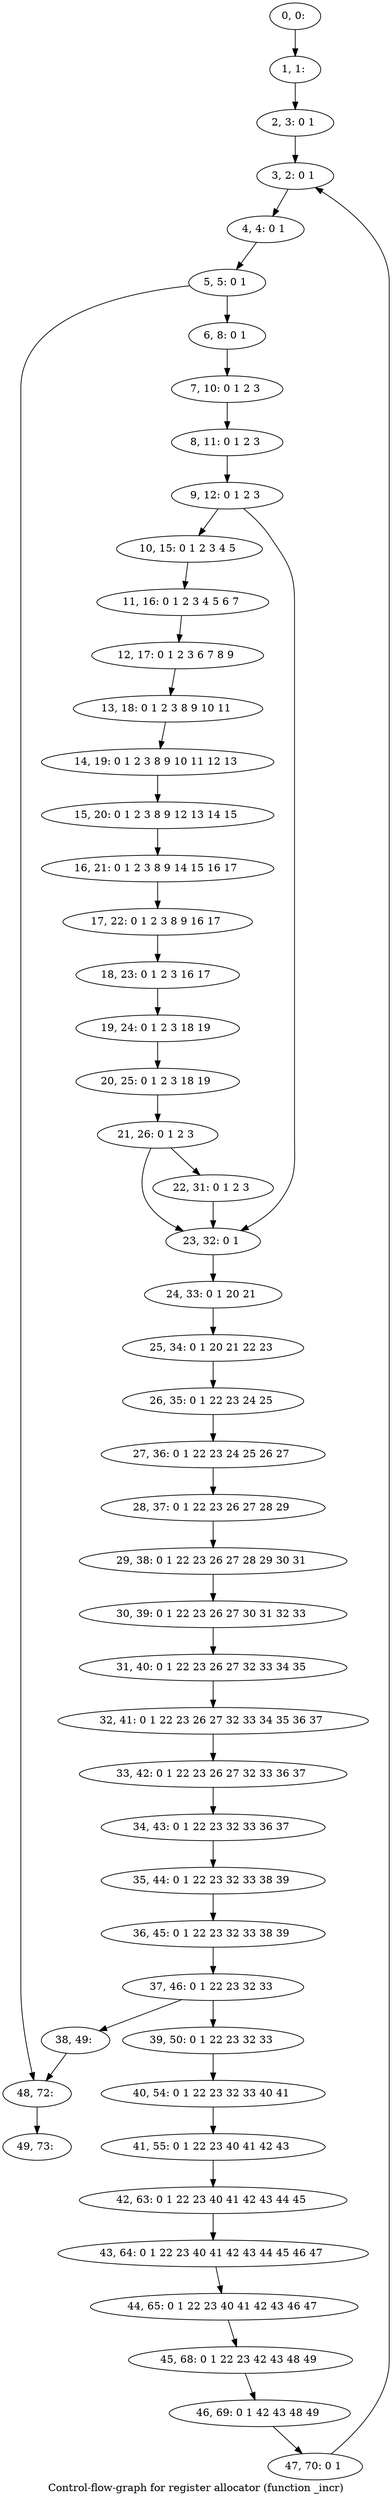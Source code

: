 digraph G {
graph [label="Control-flow-graph for register allocator (function _incr)"]
0[label="0, 0: "];
1[label="1, 1: "];
2[label="2, 3: 0 1 "];
3[label="3, 2: 0 1 "];
4[label="4, 4: 0 1 "];
5[label="5, 5: 0 1 "];
6[label="6, 8: 0 1 "];
7[label="7, 10: 0 1 2 3 "];
8[label="8, 11: 0 1 2 3 "];
9[label="9, 12: 0 1 2 3 "];
10[label="10, 15: 0 1 2 3 4 5 "];
11[label="11, 16: 0 1 2 3 4 5 6 7 "];
12[label="12, 17: 0 1 2 3 6 7 8 9 "];
13[label="13, 18: 0 1 2 3 8 9 10 11 "];
14[label="14, 19: 0 1 2 3 8 9 10 11 12 13 "];
15[label="15, 20: 0 1 2 3 8 9 12 13 14 15 "];
16[label="16, 21: 0 1 2 3 8 9 14 15 16 17 "];
17[label="17, 22: 0 1 2 3 8 9 16 17 "];
18[label="18, 23: 0 1 2 3 16 17 "];
19[label="19, 24: 0 1 2 3 18 19 "];
20[label="20, 25: 0 1 2 3 18 19 "];
21[label="21, 26: 0 1 2 3 "];
22[label="22, 31: 0 1 2 3 "];
23[label="23, 32: 0 1 "];
24[label="24, 33: 0 1 20 21 "];
25[label="25, 34: 0 1 20 21 22 23 "];
26[label="26, 35: 0 1 22 23 24 25 "];
27[label="27, 36: 0 1 22 23 24 25 26 27 "];
28[label="28, 37: 0 1 22 23 26 27 28 29 "];
29[label="29, 38: 0 1 22 23 26 27 28 29 30 31 "];
30[label="30, 39: 0 1 22 23 26 27 30 31 32 33 "];
31[label="31, 40: 0 1 22 23 26 27 32 33 34 35 "];
32[label="32, 41: 0 1 22 23 26 27 32 33 34 35 36 37 "];
33[label="33, 42: 0 1 22 23 26 27 32 33 36 37 "];
34[label="34, 43: 0 1 22 23 32 33 36 37 "];
35[label="35, 44: 0 1 22 23 32 33 38 39 "];
36[label="36, 45: 0 1 22 23 32 33 38 39 "];
37[label="37, 46: 0 1 22 23 32 33 "];
38[label="38, 49: "];
39[label="39, 50: 0 1 22 23 32 33 "];
40[label="40, 54: 0 1 22 23 32 33 40 41 "];
41[label="41, 55: 0 1 22 23 40 41 42 43 "];
42[label="42, 63: 0 1 22 23 40 41 42 43 44 45 "];
43[label="43, 64: 0 1 22 23 40 41 42 43 44 45 46 47 "];
44[label="44, 65: 0 1 22 23 40 41 42 43 46 47 "];
45[label="45, 68: 0 1 22 23 42 43 48 49 "];
46[label="46, 69: 0 1 42 43 48 49 "];
47[label="47, 70: 0 1 "];
48[label="48, 72: "];
49[label="49, 73: "];
0->1 ;
1->2 ;
2->3 ;
3->4 ;
4->5 ;
5->6 ;
5->48 ;
6->7 ;
7->8 ;
8->9 ;
9->10 ;
9->23 ;
10->11 ;
11->12 ;
12->13 ;
13->14 ;
14->15 ;
15->16 ;
16->17 ;
17->18 ;
18->19 ;
19->20 ;
20->21 ;
21->22 ;
21->23 ;
22->23 ;
23->24 ;
24->25 ;
25->26 ;
26->27 ;
27->28 ;
28->29 ;
29->30 ;
30->31 ;
31->32 ;
32->33 ;
33->34 ;
34->35 ;
35->36 ;
36->37 ;
37->38 ;
37->39 ;
38->48 ;
39->40 ;
40->41 ;
41->42 ;
42->43 ;
43->44 ;
44->45 ;
45->46 ;
46->47 ;
47->3 ;
48->49 ;
}
